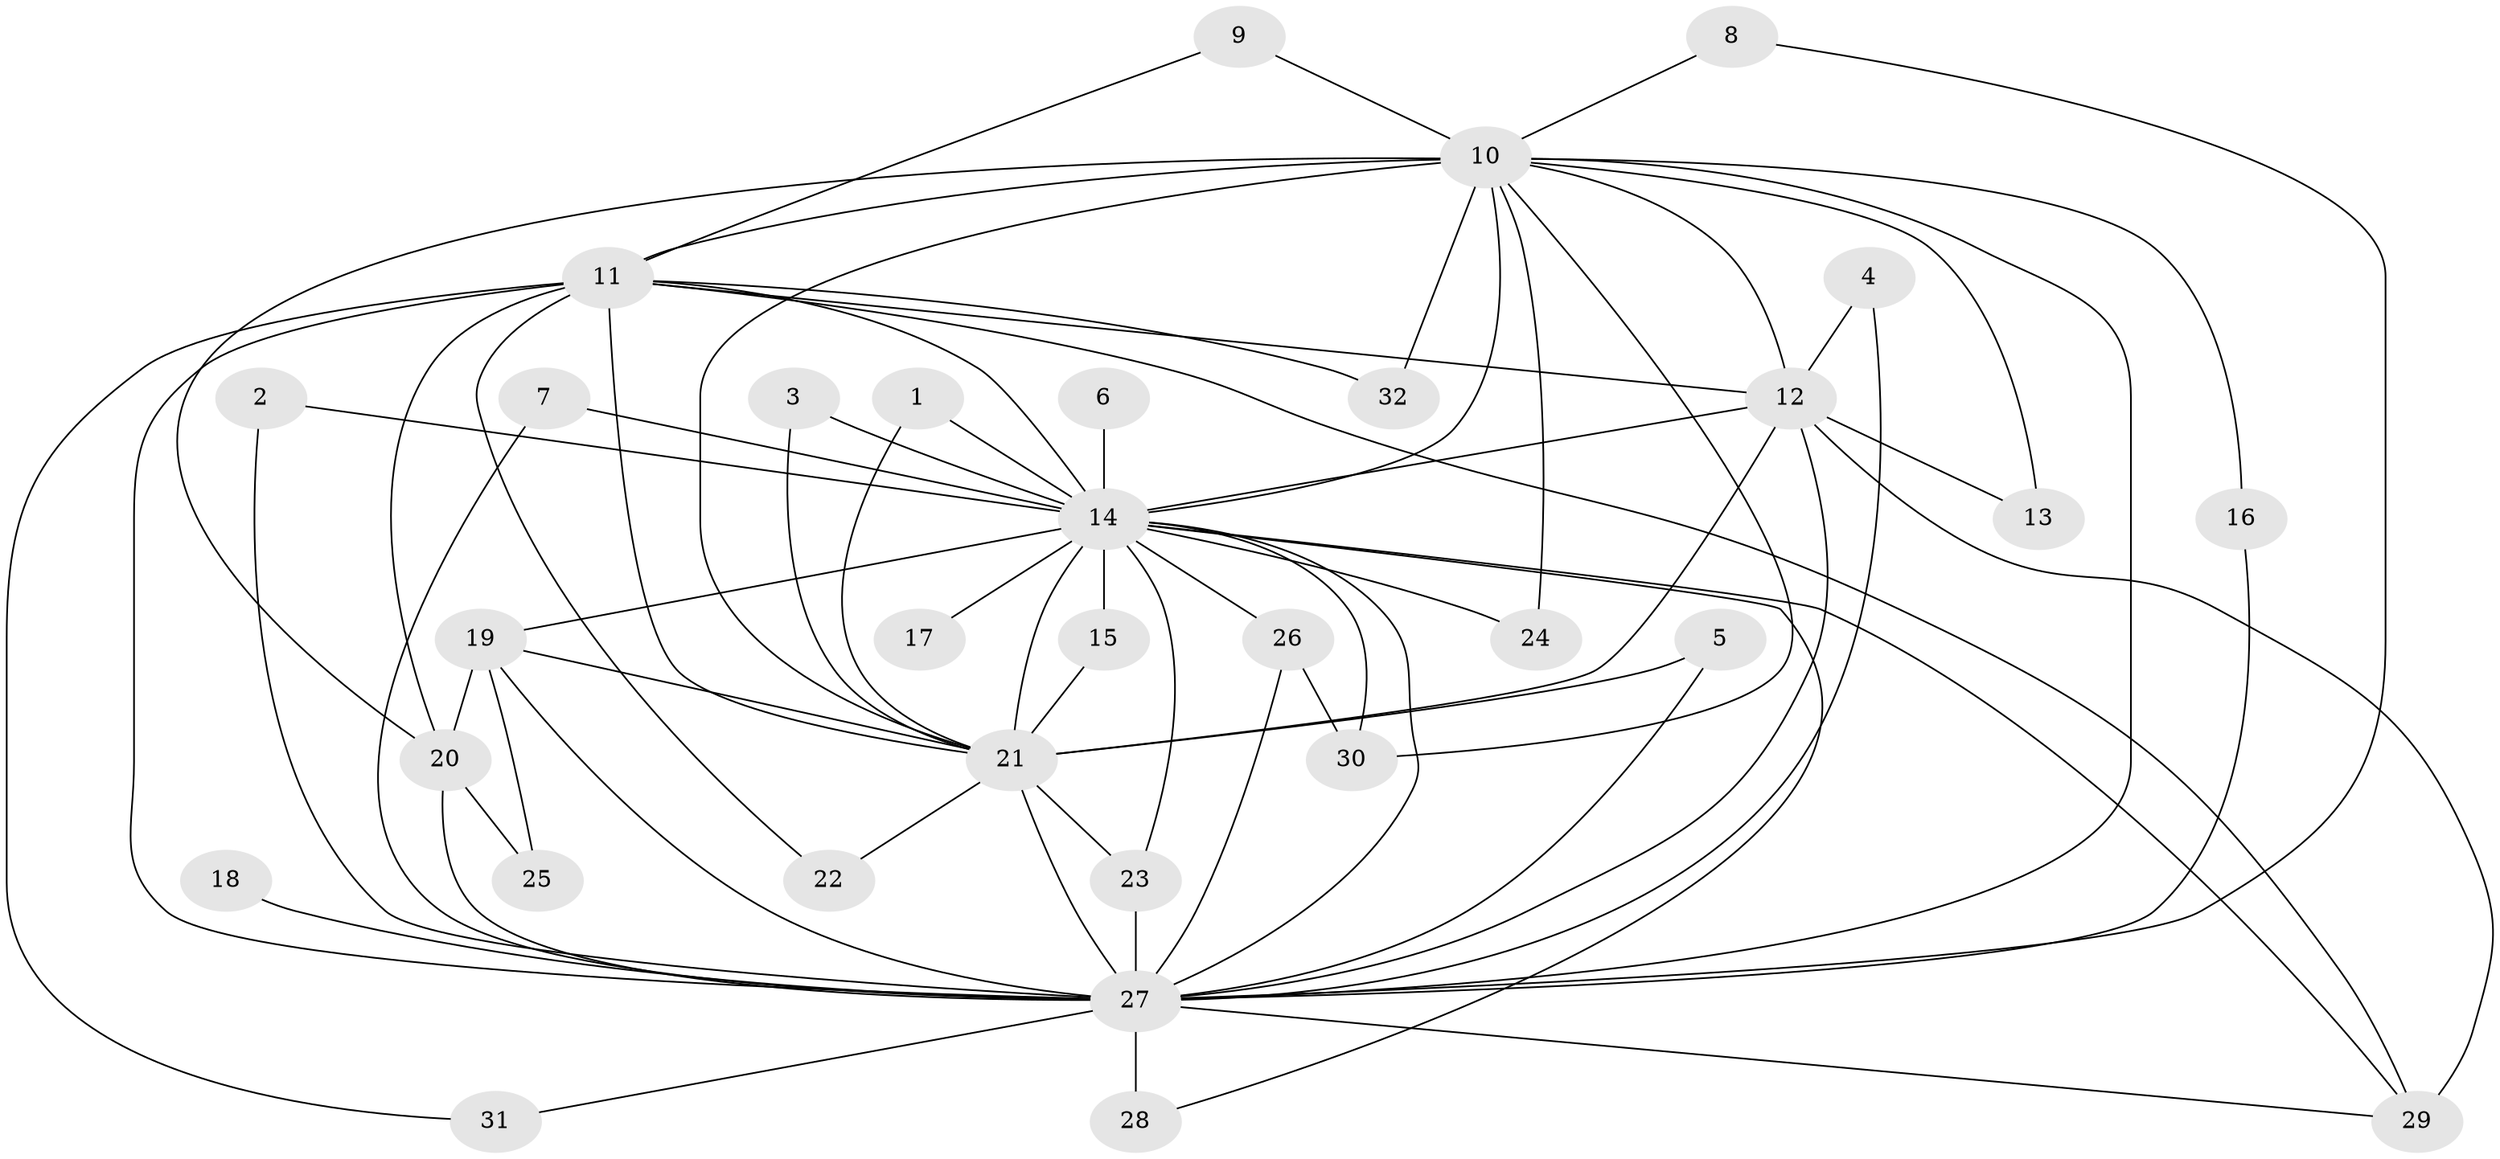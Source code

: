 // original degree distribution, {12: 0.03225806451612903, 21: 0.016129032258064516, 20: 0.03225806451612903, 15: 0.016129032258064516, 19: 0.016129032258064516, 14: 0.016129032258064516, 23: 0.016129032258064516, 16: 0.016129032258064516, 3: 0.1935483870967742, 2: 0.5806451612903226, 6: 0.016129032258064516, 4: 0.04838709677419355}
// Generated by graph-tools (version 1.1) at 2025/49/03/09/25 03:49:32]
// undirected, 32 vertices, 71 edges
graph export_dot {
graph [start="1"]
  node [color=gray90,style=filled];
  1;
  2;
  3;
  4;
  5;
  6;
  7;
  8;
  9;
  10;
  11;
  12;
  13;
  14;
  15;
  16;
  17;
  18;
  19;
  20;
  21;
  22;
  23;
  24;
  25;
  26;
  27;
  28;
  29;
  30;
  31;
  32;
  1 -- 14 [weight=1.0];
  1 -- 21 [weight=1.0];
  2 -- 14 [weight=1.0];
  2 -- 27 [weight=1.0];
  3 -- 14 [weight=1.0];
  3 -- 21 [weight=1.0];
  4 -- 12 [weight=1.0];
  4 -- 27 [weight=1.0];
  5 -- 21 [weight=1.0];
  5 -- 27 [weight=1.0];
  6 -- 14 [weight=2.0];
  7 -- 14 [weight=1.0];
  7 -- 27 [weight=1.0];
  8 -- 10 [weight=1.0];
  8 -- 27 [weight=1.0];
  9 -- 10 [weight=1.0];
  9 -- 11 [weight=1.0];
  10 -- 11 [weight=2.0];
  10 -- 12 [weight=2.0];
  10 -- 13 [weight=1.0];
  10 -- 14 [weight=2.0];
  10 -- 16 [weight=1.0];
  10 -- 20 [weight=1.0];
  10 -- 21 [weight=5.0];
  10 -- 24 [weight=1.0];
  10 -- 27 [weight=3.0];
  10 -- 30 [weight=2.0];
  10 -- 32 [weight=1.0];
  11 -- 12 [weight=1.0];
  11 -- 14 [weight=2.0];
  11 -- 20 [weight=1.0];
  11 -- 21 [weight=3.0];
  11 -- 22 [weight=1.0];
  11 -- 27 [weight=3.0];
  11 -- 29 [weight=1.0];
  11 -- 31 [weight=1.0];
  11 -- 32 [weight=1.0];
  12 -- 13 [weight=1.0];
  12 -- 14 [weight=4.0];
  12 -- 21 [weight=3.0];
  12 -- 27 [weight=2.0];
  12 -- 29 [weight=1.0];
  14 -- 15 [weight=2.0];
  14 -- 17 [weight=2.0];
  14 -- 19 [weight=1.0];
  14 -- 21 [weight=7.0];
  14 -- 23 [weight=1.0];
  14 -- 24 [weight=1.0];
  14 -- 26 [weight=2.0];
  14 -- 27 [weight=4.0];
  14 -- 28 [weight=1.0];
  14 -- 29 [weight=1.0];
  14 -- 30 [weight=1.0];
  15 -- 21 [weight=1.0];
  16 -- 27 [weight=1.0];
  18 -- 27 [weight=1.0];
  19 -- 20 [weight=1.0];
  19 -- 21 [weight=1.0];
  19 -- 25 [weight=1.0];
  19 -- 27 [weight=1.0];
  20 -- 25 [weight=1.0];
  20 -- 27 [weight=2.0];
  21 -- 22 [weight=1.0];
  21 -- 23 [weight=1.0];
  21 -- 27 [weight=6.0];
  23 -- 27 [weight=1.0];
  26 -- 27 [weight=1.0];
  26 -- 30 [weight=1.0];
  27 -- 28 [weight=2.0];
  27 -- 29 [weight=1.0];
  27 -- 31 [weight=1.0];
}
